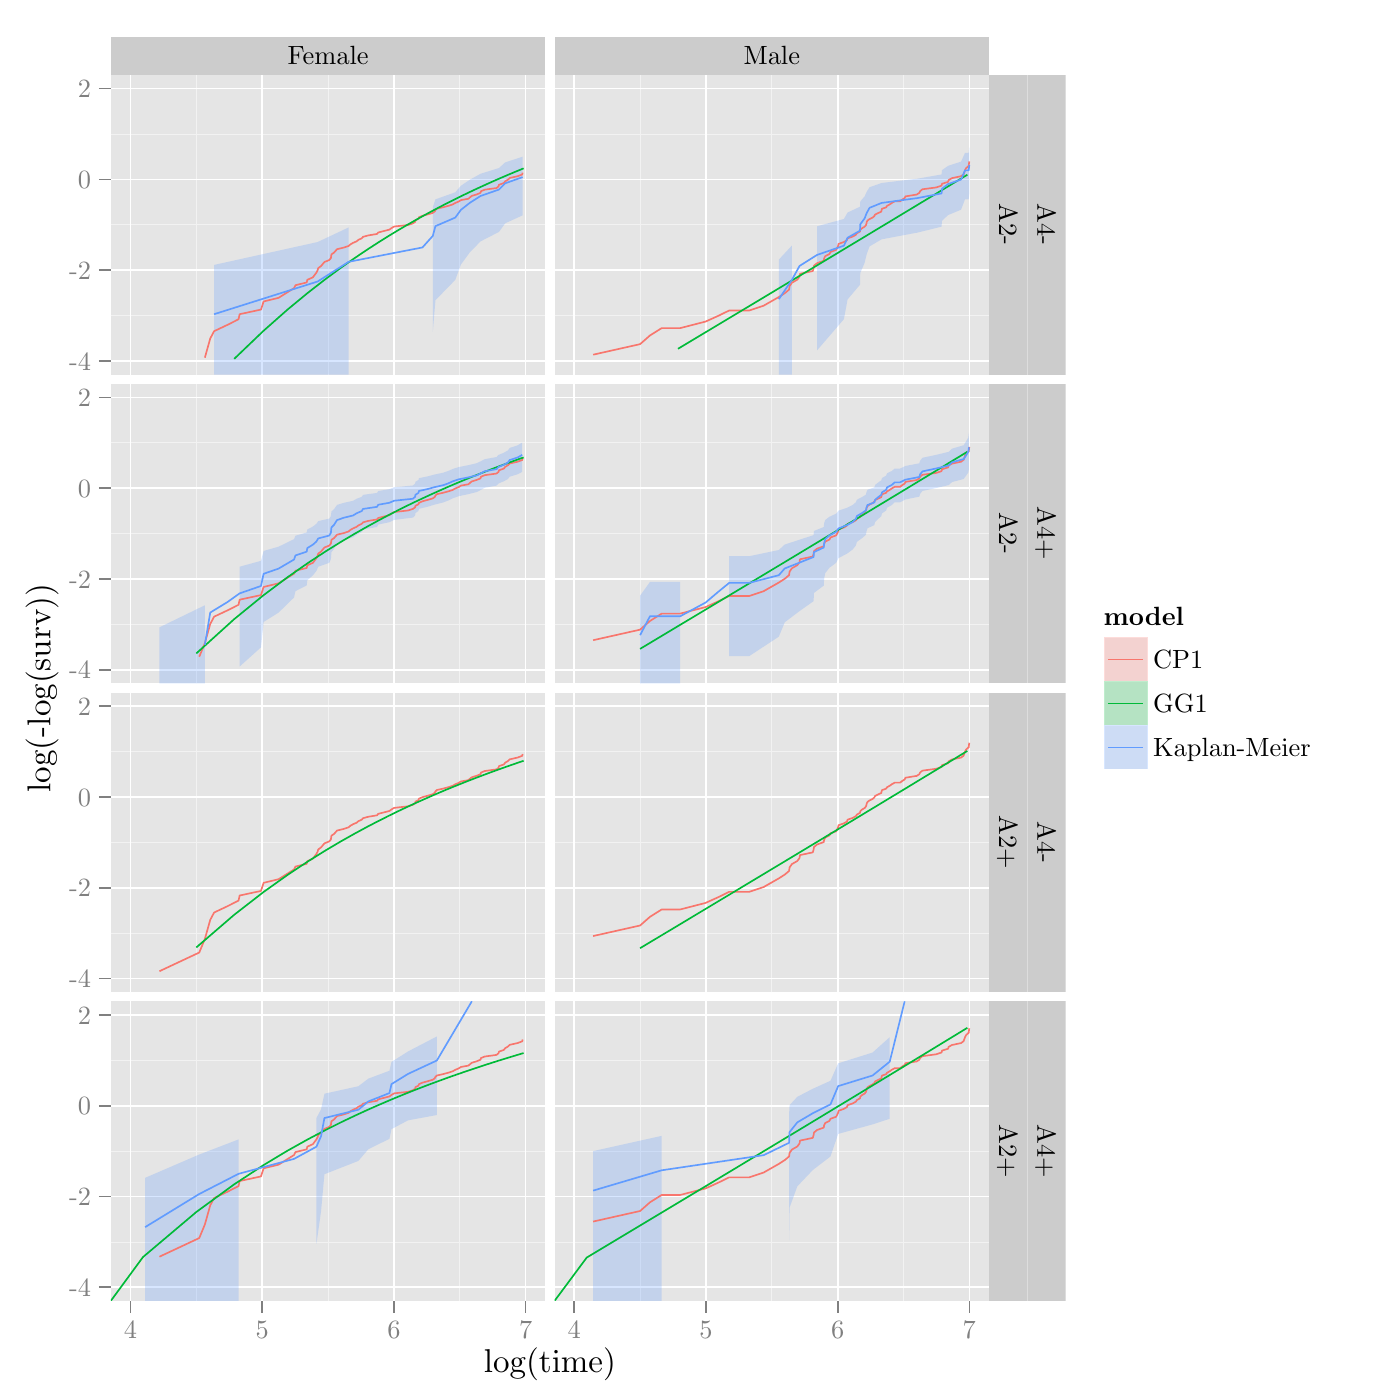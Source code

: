 % Created by tikzDevice version 0.8.1 on 2015-02-03 07:15:29
% !TEX encoding = UTF-8 Unicode
\documentclass[11pt]{memoir}
\nonstopmode

\usepackage{tikz}

\usepackage[active,tightpage,psfixbb]{preview}

\PreviewEnvironment{pgfpicture}

\setlength\PreviewBorder{0pt}

\usepackage{amsmath}
\newcommand{\SweaveOpts}[1]{}  % do not interfere with LaTeX
\newcommand{\SweaveInput}[1]{} % because they are not real TeX commands
\newcommand{\Sexpr}[1]{}       % will only be parsed by R


\usepackage{geometry}
\usepackage{amsmath}
\usepackage{lscape}
\geometry{verbose,tmargin=2.5cm,bmargin=2.5cm,lmargin=2.5cm,rmargin=2.5cm}


\begin{document}

\begin{tikzpicture}[x=1pt,y=1pt]
\definecolor{fillColor}{RGB}{255,255,255}
\path[use as bounding box,fill=fillColor,fill opacity=0.00] (0,0) rectangle (505.89,505.89);
\begin{scope}
\path[clip] (  0.00,  0.00) rectangle (505.89,505.89);
\definecolor{drawColor}{RGB}{255,255,255}
\definecolor{fillColor}{RGB}{255,255,255}

\path[draw=drawColor,line width= 0.6pt,line join=round,line cap=round,fill=fillColor] ( -0.00,  0.00) rectangle (505.89,505.89);
\end{scope}
\begin{scope}
\path[clip] ( 40.03,478.81) rectangle (197.07,492.64);
\definecolor{fillColor}{gray}{0.80}

\path[fill=fillColor] ( 40.03,478.81) rectangle (197.07,492.64);
\definecolor{drawColor}{RGB}{0,0,0}

\node[text=drawColor,anchor=base,inner sep=0pt, outer sep=0pt, scale=  0.87] at (118.55,482.43) {Female};
\end{scope}
\begin{scope}
\path[clip] (200.38,478.81) rectangle (357.41,492.64);
\definecolor{fillColor}{gray}{0.80}

\path[fill=fillColor] (200.38,478.81) rectangle (357.41,492.64);
\definecolor{drawColor}{RGB}{0,0,0}

\node[text=drawColor,anchor=base,inner sep=0pt, outer sep=0pt, scale=  0.87] at (278.90,482.43) {Male};
\end{scope}
\begin{scope}
\path[clip] ( 40.03,370.54) rectangle (197.07,478.81);
\definecolor{fillColor}{gray}{0.90}

\path[fill=fillColor] ( 40.03,370.54) rectangle (197.07,478.81);
\definecolor{drawColor}{gray}{0.95}

\path[draw=drawColor,line width= 0.3pt,line join=round] ( 40.03,391.87) --
	(197.07,391.87);

\path[draw=drawColor,line width= 0.3pt,line join=round] ( 40.03,424.67) --
	(197.07,424.67);

\path[draw=drawColor,line width= 0.3pt,line join=round] ( 40.03,457.48) --
	(197.07,457.48);

\path[draw=drawColor,line width= 0.3pt,line join=round] ( 70.96,370.54) --
	( 70.96,478.81);

\path[draw=drawColor,line width= 0.3pt,line join=round] (118.55,370.54) --
	(118.55,478.81);

\path[draw=drawColor,line width= 0.3pt,line join=round] (166.14,370.54) --
	(166.14,478.81);
\definecolor{drawColor}{RGB}{255,255,255}

\path[draw=drawColor,line width= 0.6pt,line join=round] ( 40.03,375.46) --
	(197.07,375.46);

\path[draw=drawColor,line width= 0.6pt,line join=round] ( 40.03,408.27) --
	(197.07,408.27);

\path[draw=drawColor,line width= 0.6pt,line join=round] ( 40.03,441.08) --
	(197.07,441.08);

\path[draw=drawColor,line width= 0.6pt,line join=round] ( 40.03,473.89) --
	(197.07,473.89);

\path[draw=drawColor,line width= 0.6pt,line join=round] ( 47.17,370.54) --
	( 47.17,478.81);

\path[draw=drawColor,line width= 0.6pt,line join=round] ( 94.76,370.54) --
	( 94.76,478.81);

\path[draw=drawColor,line width= 0.6pt,line join=round] (142.34,370.54) --
	(142.34,478.81);

\path[draw=drawColor,line width= 0.6pt,line join=round] (189.93,370.54) --
	(189.93,478.81);
\definecolor{fillColor}{RGB}{97,156,255}

\path[fill=fillColor,fill opacity=0.25] ( 77.37,410.16) --
	(114.77,418.43) --
	(125.97,423.70) --
	(125.97,370.54) --
	(114.77,370.54) --
	( 77.37,370.54) --
	cycle;

\path[fill=fillColor,fill opacity=0.25] (156.39,430.99) --
	(157.35,433.85) --
	(164.52,436.41) --
	(166.55,438.77) --
	(169.84,440.98) --
	(173.65,443.10) --
	(180.31,445.17) --
	(182.54,447.21) --
	(188.85,449.26) --
	(188.85,428.07) --
	(182.54,425.19) --
	(180.31,422.08) --
	(173.65,418.66) --
	(169.84,414.79) --
	(166.55,410.28) --
	(164.52,404.75) --
	(157.35,397.40) --
	(156.39,385.92) --
	cycle;
\definecolor{drawColor}{RGB}{248,118,109}

\path[draw=drawColor,line width= 0.6pt,line join=round] ( 74.03,376.65) --
	( 75.97,383.57) --
	( 77.37,386.21) --
	( 82.20,388.50) --
	( 86.20,390.52) --
	( 86.59,392.35) --
	( 94.30,394.02) --
	( 95.26,396.95) --
	(100.66,398.26) --
	(106.26,401.76) --
	(106.76,402.82) --
	(110.82,403.82) --
	(111.05,404.77) --
	(113.05,405.67) --
	(114.34,407.39) --
	(114.77,408.21) --
	(114.98,408.99) --
	(116.01,409.75) --
	(117.23,411.21) --
	(119.00,411.93) --
	(119.57,412.62) --
	(119.76,413.96) --
	(120.70,414.61) --
	(121.25,415.23) --
	(121.80,415.84) --
	(124.28,416.44) --
	(125.97,417.02) --
	(126.63,417.58) --
	(127.61,418.14) --
	(128.88,418.68) --
	(129.50,419.22) --
	(130.72,419.76) --
	(131.17,420.30) --
	(133.07,420.82) --
	(136.26,421.35) --
	(136.66,421.87) --
	(140.73,422.92) --
	(141.46,423.46) --
	(142.41,424.03) --
	(147.44,424.59) --
	(149.20,425.16) --
	(150.01,425.72) --
	(150.11,426.27) --
	(151.20,426.82) --
	(151.40,427.37) --
	(152.65,427.90) --
	(154.60,428.43) --
	(156.39,428.96) --
	(157.09,429.47) --
	(157.35,429.98) --
	(157.86,430.49) --
	(160.19,431.01) --
	(162.10,431.53) --
	(163.63,432.04) --
	(164.52,432.56) --
	(165.77,433.06) --
	(166.55,433.57) --
	(169.31,434.07) --
	(169.84,434.59) --
	(170.50,435.10) --
	(172.29,435.64) --
	(173.65,436.21) --
	(173.78,436.78) --
	(175.16,437.35) --
	(179.40,437.93) --
	(180.15,438.53) --
	(180.31,439.13) --
	(182.09,439.74) --
	(182.54,440.35) --
	(183.55,440.96) --
	(184.19,441.57) --
	(186.99,442.20) --
	(188.71,442.83) --
	(188.85,443.50);
\definecolor{drawColor}{RGB}{0,186,56}

\path[draw=drawColor,line width= 0.6pt,line join=round] ( 84.64,376.22) --
	( 95.26,386.38) --
	(103.94,394.05) --
	(111.27,400.10) --
	(117.63,405.04) --
	(123.23,409.17) --
	(128.25,412.69) --
	(132.78,415.74) --
	(136.92,418.42) --
	(140.73,420.80) --
	(144.26,422.93) --
	(147.54,424.85) --
	(150.61,426.60) --
	(153.50,428.20) --
	(156.22,429.67) --
	(158.79,431.03) --
	(161.23,432.30) --
	(163.55,433.47) --
	(165.77,434.57) --
	(167.88,435.60) --
	(169.91,436.57) --
	(171.85,437.49) --
	(173.72,438.35) --
	(175.51,439.17) --
	(177.24,439.95) --
	(178.91,440.69) --
	(180.52,441.40) --
	(182.09,442.07) --
	(183.60,442.72) --
	(185.06,443.33) --
	(186.48,443.93) --
	(187.86,444.49) --
	(189.20,445.04);
\definecolor{drawColor}{RGB}{97,156,255}

\path[draw=drawColor,line width= 0.6pt,line join=round] ( 77.37,392.35) --
	(114.77,404.16) --
	(125.97,411.27) --
	(152.65,416.47) --
	(156.39,420.64) --
	(157.35,424.17) --
	(164.52,427.26) --
	(166.55,430.06) --
	(169.84,432.64) --
	(173.65,435.07) --
	(180.31,437.39) --
	(182.54,439.64) --
	(188.85,441.88);
\end{scope}
\begin{scope}
\path[clip] ( 40.03,258.96) rectangle (197.07,367.23);
\definecolor{fillColor}{gray}{0.90}

\path[fill=fillColor] ( 40.03,258.96) rectangle (197.07,367.23);
\definecolor{drawColor}{gray}{0.95}

\path[draw=drawColor,line width= 0.3pt,line join=round] ( 40.03,280.28) --
	(197.07,280.28);

\path[draw=drawColor,line width= 0.3pt,line join=round] ( 40.03,313.09) --
	(197.07,313.09);

\path[draw=drawColor,line width= 0.3pt,line join=round] ( 40.03,345.90) --
	(197.07,345.90);

\path[draw=drawColor,line width= 0.3pt,line join=round] ( 70.96,258.96) --
	( 70.96,367.23);

\path[draw=drawColor,line width= 0.3pt,line join=round] (118.55,258.96) --
	(118.55,367.23);

\path[draw=drawColor,line width= 0.3pt,line join=round] (166.14,258.96) --
	(166.14,367.23);
\definecolor{drawColor}{RGB}{255,255,255}

\path[draw=drawColor,line width= 0.6pt,line join=round] ( 40.03,263.88) --
	(197.07,263.88);

\path[draw=drawColor,line width= 0.6pt,line join=round] ( 40.03,296.69) --
	(197.07,296.69);

\path[draw=drawColor,line width= 0.6pt,line join=round] ( 40.03,329.50) --
	(197.07,329.50);

\path[draw=drawColor,line width= 0.6pt,line join=round] ( 40.03,362.31) --
	(197.07,362.31);

\path[draw=drawColor,line width= 0.6pt,line join=round] ( 47.17,258.96) --
	( 47.17,367.23);

\path[draw=drawColor,line width= 0.6pt,line join=round] ( 94.76,258.96) --
	( 94.76,367.23);

\path[draw=drawColor,line width= 0.6pt,line join=round] (142.34,258.96) --
	(142.34,367.23);

\path[draw=drawColor,line width= 0.6pt,line join=round] (189.93,258.96) --
	(189.93,367.23);
\definecolor{fillColor}{RGB}{97,156,255}

\path[fill=fillColor,fill opacity=0.25] ( 57.62,279.20) --
	( 74.03,287.17) --
	( 74.03,258.96) --
	( 57.62,258.96) --
	cycle;

\path[fill=fillColor,fill opacity=0.25] ( 86.59,301.11) --
	( 94.30,303.23) --
	( 95.26,306.80) --
	(100.66,308.34) --
	(106.26,311.08) --
	(106.76,312.31) --
	(110.82,313.47) --
	(111.05,314.57) --
	(113.05,315.62) --
	(114.34,316.62) --
	(114.98,317.58) --
	(119.00,318.50) --
	(119.57,319.39) --
	(119.76,321.08) --
	(120.70,321.89) --
	(121.25,322.68) --
	(121.80,323.45) --
	(124.28,324.20) --
	(127.61,324.94) --
	(128.88,325.66) --
	(130.72,326.37) --
	(131.17,327.07) --
	(136.26,327.77) --
	(136.66,328.45) --
	(140.73,329.13) --
	(142.41,329.80) --
	(149.20,330.46) --
	(150.01,331.13) --
	(150.11,331.79) --
	(151.20,332.45) --
	(151.40,333.11) --
	(154.60,333.77) --
	(157.09,334.43) --
	(160.19,335.09) --
	(162.10,335.76) --
	(163.63,336.44) --
	(165.77,337.12) --
	(169.31,337.81) --
	(172.29,338.52) --
	(173.78,339.24) --
	(175.16,339.97) --
	(179.40,340.73) --
	(180.15,341.51) --
	(182.09,342.31) --
	(183.55,343.15) --
	(184.19,344.03) --
	(186.99,344.96) --
	(188.71,345.96) --
	(188.71,335.38) --
	(186.99,334.49) --
	(184.19,333.64) --
	(183.55,332.80) --
	(182.09,331.99) --
	(180.15,331.19) --
	(179.40,330.40) --
	(175.16,329.63) --
	(173.78,328.86) --
	(172.29,328.10) --
	(169.31,327.34) --
	(165.77,326.59) --
	(163.63,325.83) --
	(162.10,325.08) --
	(160.19,324.32) --
	(157.09,323.56) --
	(154.60,322.79) --
	(151.40,322.02) --
	(151.20,321.24) --
	(150.11,320.46) --
	(150.01,319.66) --
	(149.20,318.85) --
	(142.41,318.02) --
	(140.73,317.19) --
	(136.66,316.33) --
	(136.26,315.46) --
	(131.17,314.56) --
	(130.72,313.65) --
	(128.88,312.71) --
	(127.61,311.74) --
	(124.28,310.74) --
	(121.80,309.70) --
	(121.25,308.63) --
	(120.70,307.51) --
	(119.76,306.35) --
	(119.57,303.86) --
	(119.00,302.51) --
	(114.98,301.09) --
	(114.34,299.58) --
	(113.05,297.96) --
	(111.05,296.22) --
	(110.82,294.33) --
	(106.76,292.27) --
	(106.26,289.99) --
	(100.66,284.52) --
	( 95.26,281.14) --
	( 94.30,271.96) --
	( 86.59,265.03) --
	cycle;
\definecolor{drawColor}{RGB}{248,118,109}

\path[draw=drawColor,line width= 0.6pt,line join=round] ( 72.00,268.59) --
	( 74.03,273.49) --
	( 75.97,280.41) --
	( 77.37,283.05) --
	( 82.20,285.33) --
	( 86.20,287.35) --
	( 86.59,289.19) --
	( 94.30,290.85) --
	( 95.26,293.79) --
	(100.66,295.10) --
	(106.26,298.60) --
	(106.76,299.65) --
	(110.82,300.65) --
	(111.05,301.60) --
	(113.05,302.51) --
	(114.34,304.23) --
	(114.77,305.04) --
	(114.98,305.82) --
	(116.01,306.58) --
	(117.23,308.05) --
	(119.00,308.76) --
	(119.57,309.46) --
	(119.76,310.80) --
	(120.70,311.44) --
	(121.25,312.07) --
	(121.80,312.68) --
	(124.28,313.27) --
	(125.97,313.85) --
	(126.63,314.42) --
	(127.61,314.97) --
	(128.88,315.52) --
	(129.50,316.05) --
	(130.72,316.60) --
	(131.17,317.13) --
	(133.07,317.66) --
	(136.26,318.19) --
	(136.66,318.71) --
	(140.73,319.75) --
	(141.46,320.30) --
	(142.41,320.86) --
	(147.44,321.43) --
	(149.20,321.99) --
	(150.01,322.55) --
	(150.11,323.11) --
	(151.20,323.66) --
	(151.40,324.20) --
	(152.65,324.74) --
	(154.60,325.27) --
	(156.39,325.79) --
	(157.09,326.31) --
	(157.35,326.82) --
	(157.86,327.32) --
	(160.19,327.84) --
	(162.10,328.36) --
	(163.63,328.88) --
	(164.52,329.39) --
	(165.77,329.90) --
	(166.55,330.40) --
	(169.31,330.90) --
	(169.84,331.42) --
	(170.50,331.93) --
	(172.29,332.48) --
	(173.65,333.04) --
	(173.78,333.61) --
	(175.16,334.18) --
	(179.40,334.77) --
	(180.15,335.37) --
	(180.31,335.97) --
	(182.09,336.57) --
	(182.54,337.18) --
	(183.55,337.79) --
	(184.19,338.41) --
	(186.99,339.03) --
	(188.71,339.67) --
	(188.85,340.34);
\definecolor{drawColor}{RGB}{0,186,56}

\path[draw=drawColor,line width= 0.6pt,line join=round] ( 70.95,269.78) --
	( 84.64,282.17) --
	( 95.26,290.83) --
	(103.94,297.33) --
	(111.27,302.45) --
	(117.63,306.62) --
	(123.23,310.10) --
	(128.25,313.07) --
	(132.78,315.64) --
	(136.92,317.91) --
	(140.73,319.92) --
	(144.26,321.72) --
	(147.54,323.35) --
	(150.61,324.83) --
	(153.50,326.18) --
	(156.22,327.43) --
	(158.79,328.59) --
	(161.23,329.67) --
	(163.55,330.67) --
	(165.77,331.61) --
	(167.88,332.49) --
	(169.91,333.32) --
	(171.85,334.10) --
	(173.72,334.84) --
	(175.51,335.54) --
	(177.24,336.21) --
	(178.91,336.85) --
	(180.52,337.46) --
	(182.09,338.04) --
	(183.60,338.59) --
	(185.06,339.12) --
	(186.48,339.63) --
	(187.86,340.13) --
	(189.20,340.60);
\definecolor{drawColor}{RGB}{97,156,255}

\path[draw=drawColor,line width= 0.6pt,line join=round] ( 74.03,272.90) --
	( 75.97,284.54) --
	( 82.20,288.34) --
	( 86.59,291.47) --
	( 94.30,294.14) --
	( 95.26,298.55) --
	(100.66,300.42) --
	(106.26,303.71) --
	(106.76,305.18) --
	(110.82,306.55) --
	(111.05,307.84) --
	(113.05,309.06) --
	(114.34,310.22) --
	(114.98,311.32) --
	(119.00,312.38) --
	(119.57,313.39) --
	(119.76,315.31) --
	(120.70,316.23) --
	(121.25,317.11) --
	(121.80,317.97) --
	(124.28,318.81) --
	(127.61,319.63) --
	(128.88,320.43) --
	(130.72,321.21) --
	(131.17,321.98) --
	(136.26,322.74) --
	(136.66,323.49) --
	(140.73,324.22) --
	(142.41,324.95) --
	(149.20,325.66) --
	(150.01,326.38) --
	(150.11,327.08) --
	(151.20,327.78) --
	(151.40,328.48) --
	(154.60,329.18) --
	(157.09,329.88) --
	(160.19,330.57) --
	(162.10,331.27) --
	(163.63,331.98) --
	(165.77,332.68) --
	(169.31,333.40) --
	(172.29,334.12) --
	(173.78,334.86) --
	(175.16,335.60) --
	(179.40,336.36) --
	(180.15,337.15) --
	(182.09,337.95) --
	(183.55,338.78) --
	(184.19,339.65) --
	(186.99,340.55) --
	(188.71,341.51);
\end{scope}
\begin{scope}
\path[clip] ( 40.03,147.38) rectangle (197.07,255.65);
\definecolor{fillColor}{gray}{0.90}

\path[fill=fillColor] ( 40.03,147.38) rectangle (197.07,255.65);
\definecolor{drawColor}{gray}{0.95}

\path[draw=drawColor,line width= 0.3pt,line join=round] ( 40.03,168.70) --
	(197.07,168.70);

\path[draw=drawColor,line width= 0.3pt,line join=round] ( 40.03,201.51) --
	(197.07,201.51);

\path[draw=drawColor,line width= 0.3pt,line join=round] ( 40.03,234.32) --
	(197.07,234.32);

\path[draw=drawColor,line width= 0.3pt,line join=round] ( 70.96,147.38) --
	( 70.96,255.65);

\path[draw=drawColor,line width= 0.3pt,line join=round] (118.55,147.38) --
	(118.55,255.65);

\path[draw=drawColor,line width= 0.3pt,line join=round] (166.14,147.38) --
	(166.14,255.65);
\definecolor{drawColor}{RGB}{255,255,255}

\path[draw=drawColor,line width= 0.6pt,line join=round] ( 40.03,152.30) --
	(197.07,152.30);

\path[draw=drawColor,line width= 0.6pt,line join=round] ( 40.03,185.11) --
	(197.07,185.11);

\path[draw=drawColor,line width= 0.6pt,line join=round] ( 40.03,217.92) --
	(197.07,217.92);

\path[draw=drawColor,line width= 0.6pt,line join=round] ( 40.03,250.73) --
	(197.07,250.73);

\path[draw=drawColor,line width= 0.6pt,line join=round] ( 47.17,147.38) --
	( 47.17,255.65);

\path[draw=drawColor,line width= 0.6pt,line join=round] ( 94.76,147.38) --
	( 94.76,255.65);

\path[draw=drawColor,line width= 0.6pt,line join=round] (142.34,147.38) --
	(142.34,255.65);

\path[draw=drawColor,line width= 0.6pt,line join=round] (189.93,147.38) --
	(189.93,255.65);
\definecolor{drawColor}{RGB}{248,118,109}

\path[draw=drawColor,line width= 0.6pt,line join=round] ( 57.62,154.94) --
	( 72.00,161.69) --
	( 74.03,166.59) --
	( 75.97,173.50) --
	( 77.37,176.15) --
	( 82.20,178.43) --
	( 86.20,180.45) --
	( 86.59,182.29) --
	( 94.30,183.95) --
	( 95.26,186.88) --
	(100.66,188.19) --
	(106.26,191.70) --
	(106.76,192.75) --
	(110.82,193.75) --
	(111.05,194.70) --
	(113.05,195.61) --
	(114.34,197.32) --
	(114.77,198.14) --
	(114.98,198.92) --
	(116.01,199.68) --
	(117.23,201.14) --
	(119.00,201.86) --
	(119.57,202.55) --
	(119.76,203.90) --
	(120.70,204.54) --
	(121.25,205.16) --
	(121.80,205.77) --
	(124.28,206.37) --
	(125.97,206.95) --
	(126.63,207.51) --
	(127.61,208.07) --
	(128.88,208.61) --
	(129.50,209.15) --
	(130.72,209.69) --
	(131.17,210.23) --
	(133.07,210.75) --
	(136.26,211.28) --
	(136.66,211.80) --
	(140.73,212.85) --
	(141.46,213.40) --
	(142.41,213.96) --
	(147.44,214.52) --
	(149.20,215.09) --
	(150.01,215.65) --
	(150.11,216.21) --
	(151.20,216.76) --
	(151.40,217.30) --
	(152.65,217.84) --
	(154.60,218.37) --
	(156.39,218.89) --
	(157.09,219.41) --
	(157.35,219.92) --
	(157.86,220.42) --
	(160.19,220.94) --
	(162.10,221.46) --
	(163.63,221.97) --
	(164.52,222.49) --
	(165.77,222.99) --
	(166.55,223.50) --
	(169.31,224.00) --
	(169.84,224.52) --
	(170.50,225.03) --
	(172.29,225.58) --
	(173.65,226.14) --
	(173.78,226.71) --
	(175.16,227.28) --
	(179.40,227.87) --
	(180.15,228.47) --
	(180.31,229.07) --
	(182.09,229.67) --
	(182.54,230.28) --
	(183.55,230.89) --
	(184.19,231.50) --
	(186.99,232.13) --
	(188.71,232.77) --
	(188.85,233.43);
\definecolor{drawColor}{RGB}{0,186,56}

\path[draw=drawColor,line width= 0.6pt,line join=round] ( 70.95,163.54) --
	( 84.64,175.34) --
	( 95.26,183.58) --
	(103.94,189.76) --
	(111.27,194.62) --
	(117.63,198.58) --
	(123.23,201.89) --
	(128.25,204.71) --
	(132.78,207.16) --
	(136.92,209.31) --
	(140.73,211.22) --
	(144.26,212.94) --
	(147.54,214.49) --
	(150.61,215.90) --
	(153.50,217.19) --
	(156.22,218.39) --
	(158.79,219.49) --
	(161.23,220.52) --
	(163.55,221.47) --
	(165.77,222.37) --
	(167.88,223.21) --
	(169.91,224.00) --
	(171.85,224.75) --
	(173.72,225.46) --
	(175.51,226.13) --
	(177.24,226.77) --
	(178.91,227.38) --
	(180.52,227.96) --
	(182.09,228.52) --
	(183.60,229.05) --
	(185.06,229.56) --
	(186.48,230.05) --
	(187.86,230.52) --
	(189.20,230.98);
\end{scope}
\begin{scope}
\path[clip] ( 40.03, 35.80) rectangle (197.07,144.07);
\definecolor{fillColor}{gray}{0.90}

\path[fill=fillColor] ( 40.03, 35.80) rectangle (197.07,144.07);
\definecolor{drawColor}{gray}{0.95}

\path[draw=drawColor,line width= 0.3pt,line join=round] ( 40.03, 57.12) --
	(197.07, 57.12);

\path[draw=drawColor,line width= 0.3pt,line join=round] ( 40.03, 89.93) --
	(197.07, 89.93);

\path[draw=drawColor,line width= 0.3pt,line join=round] ( 40.03,122.74) --
	(197.07,122.74);

\path[draw=drawColor,line width= 0.3pt,line join=round] ( 70.96, 35.80) --
	( 70.96,144.07);

\path[draw=drawColor,line width= 0.3pt,line join=round] (118.55, 35.80) --
	(118.55,144.07);

\path[draw=drawColor,line width= 0.3pt,line join=round] (166.14, 35.80) --
	(166.14,144.07);
\definecolor{drawColor}{RGB}{255,255,255}

\path[draw=drawColor,line width= 0.6pt,line join=round] ( 40.03, 40.72) --
	(197.07, 40.72);

\path[draw=drawColor,line width= 0.6pt,line join=round] ( 40.03, 73.53) --
	(197.07, 73.53);

\path[draw=drawColor,line width= 0.6pt,line join=round] ( 40.03,106.34) --
	(197.07,106.34);

\path[draw=drawColor,line width= 0.6pt,line join=round] ( 40.03,139.14) --
	(197.07,139.14);

\path[draw=drawColor,line width= 0.6pt,line join=round] ( 47.17, 35.80) --
	( 47.17,144.07);

\path[draw=drawColor,line width= 0.6pt,line join=round] ( 94.76, 35.80) --
	( 94.76,144.07);

\path[draw=drawColor,line width= 0.6pt,line join=round] (142.34, 35.80) --
	(142.34,144.07);

\path[draw=drawColor,line width= 0.6pt,line join=round] (189.93, 35.80) --
	(189.93,144.07);
\definecolor{fillColor}{RGB}{97,156,255}

\path[fill=fillColor,fill opacity=0.25] ( 52.45, 80.28) --
	( 72.00, 88.71) --
	( 86.20, 94.16) --
	( 86.20, 35.80) --
	( 72.00, 35.80) --
	( 52.45, 35.80) --
	cycle;

\path[fill=fillColor,fill opacity=0.25] (114.34,101.90) --
	(116.01,105.04) --
	(117.23,110.68) --
	(129.50,113.38) --
	(133.07,116.11) --
	(140.73,118.98) --
	(141.46,122.15) --
	(147.44,125.95) --
	(157.86,131.37) --
	(157.86,102.97) --
	(147.44,101.05) --
	(141.46, 97.88) --
	(140.73, 94.38) --
	(133.07, 90.59) --
	(129.50, 86.39) --
	(117.23, 81.58) --
	(116.01, 68.17) --
	(114.34, 56.39) --
	cycle;
\definecolor{drawColor}{RGB}{248,118,109}

\path[draw=drawColor,line width= 0.6pt,line join=round] ( 57.62, 51.78) --
	( 72.00, 58.52) --
	( 74.03, 63.42) --
	( 75.97, 70.34) --
	( 77.37, 72.98) --
	( 82.20, 75.26) --
	( 86.20, 77.29) --
	( 86.59, 79.12) --
	( 94.30, 80.79) --
	( 95.26, 83.72) --
	(100.66, 85.03) --
	(106.26, 88.53) --
	(106.76, 89.58) --
	(110.82, 90.58) --
	(111.05, 91.53) --
	(113.05, 92.44) --
	(114.34, 94.16) --
	(114.77, 94.97) --
	(114.98, 95.76) --
	(116.01, 96.51) --
	(117.23, 97.98) --
	(119.00, 98.69) --
	(119.57, 99.39) --
	(119.76,100.73) --
	(120.70,101.37) --
	(121.25,102.00) --
	(121.80,102.61) --
	(124.28,103.20) --
	(125.97,103.78) --
	(126.63,104.35) --
	(127.61,104.90) --
	(128.88,105.45) --
	(129.50,105.98) --
	(130.72,106.53) --
	(131.17,107.06) --
	(133.07,107.59) --
	(136.26,108.12) --
	(136.66,108.64) --
	(140.73,109.69) --
	(141.46,110.23) --
	(142.41,110.80) --
	(147.44,111.36) --
	(149.20,111.93) --
	(150.01,112.49) --
	(150.11,113.04) --
	(151.20,113.59) --
	(151.40,114.13) --
	(152.65,114.67) --
	(154.60,115.20) --
	(156.39,115.73) --
	(157.09,116.24) --
	(157.35,116.75) --
	(157.86,117.25) --
	(160.19,117.78) --
	(162.10,118.30) --
	(163.63,118.81) --
	(164.52,119.32) --
	(165.77,119.83) --
	(166.55,120.34) --
	(169.31,120.84) --
	(169.84,121.35) --
	(170.50,121.86) --
	(172.29,122.41) --
	(173.65,122.97) --
	(173.78,123.55) --
	(175.16,124.11) --
	(179.40,124.70) --
	(180.15,125.30) --
	(180.31,125.90) --
	(182.09,126.51) --
	(182.54,127.12) --
	(183.55,127.73) --
	(184.19,128.34) --
	(186.99,128.97) --
	(188.71,129.60) --
	(188.85,130.27);
\definecolor{drawColor}{RGB}{0,186,56}

\path[draw=drawColor,line width= 0.6pt,line join=round] ( 40.03, 35.80) --
	( 51.66, 51.64) --
	( 70.95, 67.94) --
	( 84.64, 77.94) --
	( 95.26, 84.90) --
	(103.94, 90.11) --
	(111.27, 94.21) --
	(117.63, 97.55) --
	(123.23,100.35) --
	(128.25,102.74) --
	(132.78,104.82) --
	(136.92,106.65) --
	(140.73,108.28) --
	(144.26,109.75) --
	(147.54,111.08) --
	(150.61,112.29) --
	(153.50,113.40) --
	(156.22,114.42) --
	(158.79,115.37) --
	(161.23,116.26) --
	(163.55,117.09) --
	(165.77,117.86) --
	(167.88,118.59) --
	(169.91,119.28) --
	(171.85,119.93) --
	(173.72,120.54) --
	(175.51,121.13) --
	(177.24,121.69) --
	(178.91,122.22) --
	(180.52,122.73) --
	(182.09,123.21) --
	(183.60,123.68) --
	(185.06,124.12) --
	(186.48,124.55) --
	(187.86,124.97) --
	(189.20,125.36);
\definecolor{drawColor}{RGB}{97,156,255}

\path[draw=drawColor,line width= 0.6pt,line join=round] ( 52.45, 62.47) --
	( 72.00, 74.44) --
	( 86.20, 81.73) --
	(106.26, 87.13) --
	(114.34, 91.53) --
	(116.01, 95.32) --
	(117.23,101.88) --
	(129.50,104.90) --
	(133.07,107.88) --
	(140.73,110.91) --
	(141.46,114.14) --
	(147.44,117.83) --
	(157.86,122.68) --
	(170.50,144.07);
\end{scope}
\begin{scope}
\path[clip] (200.38,370.54) rectangle (357.41,478.81);
\definecolor{fillColor}{gray}{0.90}

\path[fill=fillColor] (200.38,370.54) rectangle (357.41,478.81);
\definecolor{drawColor}{gray}{0.95}

\path[draw=drawColor,line width= 0.3pt,line join=round] (200.38,391.87) --
	(357.41,391.87);

\path[draw=drawColor,line width= 0.3pt,line join=round] (200.38,424.67) --
	(357.41,424.67);

\path[draw=drawColor,line width= 0.3pt,line join=round] (200.38,457.48) --
	(357.41,457.48);

\path[draw=drawColor,line width= 0.3pt,line join=round] (231.31,370.54) --
	(231.31,478.81);

\path[draw=drawColor,line width= 0.3pt,line join=round] (278.90,370.54) --
	(278.90,478.81);

\path[draw=drawColor,line width= 0.3pt,line join=round] (326.48,370.54) --
	(326.48,478.81);
\definecolor{drawColor}{RGB}{255,255,255}

\path[draw=drawColor,line width= 0.6pt,line join=round] (200.38,375.46) --
	(357.41,375.46);

\path[draw=drawColor,line width= 0.6pt,line join=round] (200.38,408.27) --
	(357.41,408.27);

\path[draw=drawColor,line width= 0.6pt,line join=round] (200.38,441.08) --
	(357.41,441.08);

\path[draw=drawColor,line width= 0.6pt,line join=round] (200.38,473.89) --
	(357.41,473.89);

\path[draw=drawColor,line width= 0.6pt,line join=round] (207.52,370.54) --
	(207.52,478.81);

\path[draw=drawColor,line width= 0.6pt,line join=round] (255.10,370.54) --
	(255.10,478.81);

\path[draw=drawColor,line width= 0.6pt,line join=round] (302.69,370.54) --
	(302.69,478.81);

\path[draw=drawColor,line width= 0.6pt,line join=round] (350.27,370.54) --
	(350.27,478.81);
\definecolor{fillColor}{RGB}{97,156,255}

\path[fill=fillColor,fill opacity=0.25] (281.42,412.06) --
	(286.15,417.17) --
	(286.15,370.54) --
	(281.42,370.54) --
	cycle;

\path[fill=fillColor,fill opacity=0.25] (295.24,424.11) --
	(304.94,426.76) --
	(306.27,429.09) --
	(310.76,431.19) --
	(310.86,433.12) --
	(312.42,434.92) --
	(313.19,436.61) --
	(314.21,438.22) --
	(318.55,439.76) --
	(330.97,441.26) --
	(331.17,441.26) --
	(340.23,442.85) --
	(340.39,444.41) --
	(342.58,445.95) --
	(347.29,447.50) --
	(348.70,450.66) --
	(350.03,450.66) --
	(350.25,452.63) --
	(350.25,435.79) --
	(350.03,433.88) --
	(348.70,433.88) --
	(347.29,430.12) --
	(342.58,428.16) --
	(340.39,426.12) --
	(340.23,423.99) --
	(331.17,421.74) --
	(330.97,421.74) --
	(318.55,419.39) --
	(314.21,416.85) --
	(313.19,414.04) --
	(312.42,410.89) --
	(310.86,407.28) --
	(310.76,403.00) --
	(306.27,397.68) --
	(304.94,390.54) --
	(295.24,379.28) --
	cycle;
\definecolor{drawColor}{RGB}{248,118,109}

\path[draw=drawColor,line width= 0.6pt,line join=round] (214.33,377.72) --
	(231.30,381.53) --
	(234.86,384.66) --
	(239.09,387.32) --
	(245.78,387.32) --
	(254.97,389.69) --
	(259.56,391.77) --
	(263.48,393.68) --
	(270.70,393.68) --
	(275.95,395.43) --
	(281.42,398.55) --
	(283.58,399.93) --
	(285.14,401.25) --
	(285.31,402.50) --
	(286.15,403.71) --
	(288.11,404.84) --
	(288.91,405.93) --
	(289.07,406.96) --
	(293.70,407.95) --
	(293.99,408.93) --
	(294.13,409.88) --
	(295.24,410.79) --
	(297.66,411.66) --
	(297.79,412.50) --
	(298.18,413.30) --
	(299.72,414.09) --
	(300.09,414.84) --
	(302.16,415.59) --
	(302.87,417.03) --
	(302.99,417.74) --
	(304.94,418.44) --
	(306.05,419.11) --
	(306.27,419.76) --
	(308.10,420.39) --
	(309.24,421.01) --
	(309.65,421.63) --
	(310.76,422.23) --
	(310.86,422.82) --
	(311.45,423.39) --
	(312.42,423.96) --
	(312.90,424.52) --
	(313.09,425.08) --
	(313.19,425.64) --
	(313.47,426.19) --
	(314.21,426.73) --
	(315.31,427.26) --
	(315.94,427.80) --
	(316.21,428.34) --
	(317.26,428.87) --
	(318.46,429.41) --
	(318.55,429.94) --
	(318.72,430.46) --
	(320.21,430.97) --
	(320.53,431.49) --
	(321.50,432.02) --
	(322.28,432.57) --
	(323.29,433.13) --
	(325.24,433.13) --
	(325.97,433.72) --
	(326.90,434.31) --
	(327.18,434.92) --
	(330.97,435.54) --
	(331.17,435.54) --
	(332.19,436.18) --
	(332.51,436.84) --
	(333.32,437.49) --
	(338.21,438.14) --
	(340.23,438.81) --
	(340.39,439.48) --
	(342.58,440.16) --
	(342.79,440.83) --
	(343.99,441.51) --
	(347.29,442.21) --
	(348.21,442.92) --
	(348.70,444.34) --
	(349.06,445.07) --
	(349.90,445.83) --
	(350.03,445.83) --
	(350.12,446.66) --
	(350.25,447.55);
\definecolor{drawColor}{RGB}{0,186,56}

\path[draw=drawColor,line width= 0.6pt,line join=round] (244.99,379.85) --
	(255.61,386.21) --
	(264.28,391.41) --
	(271.62,395.81) --
	(277.97,399.62) --
	(283.58,402.99) --
	(288.59,406.00) --
	(293.13,408.72) --
	(297.27,411.21) --
	(301.08,413.50) --
	(304.60,415.62) --
	(307.89,417.60) --
	(310.96,419.45) --
	(313.84,421.18) --
	(316.56,422.82) --
	(319.14,424.37) --
	(321.58,425.84) --
	(323.90,427.24) --
	(326.11,428.58) --
	(328.23,429.85) --
	(330.25,431.07) --
	(332.19,432.25) --
	(334.06,433.37) --
	(335.86,434.46) --
	(337.59,435.50) --
	(339.26,436.51) --
	(340.87,437.49) --
	(342.43,438.43) --
	(343.94,439.35) --
	(345.41,440.23) --
	(346.83,441.09) --
	(348.21,441.93) --
	(349.55,442.74);
\definecolor{drawColor}{RGB}{97,156,255}

\path[draw=drawColor,line width= 0.6pt,line join=round] (281.42,397.79) --
	(286.15,404.75) --
	(288.91,409.78) --
	(295.24,413.77) --
	(304.94,417.10) --
	(306.27,419.98) --
	(310.76,422.53) --
	(310.86,424.84) --
	(312.42,426.96) --
	(313.19,428.93) --
	(314.21,430.79) --
	(318.55,432.55) --
	(330.97,434.24) --
	(331.17,434.24) --
	(340.23,435.99) --
	(340.39,437.69) --
	(342.58,439.36) --
	(347.29,441.01) --
	(348.70,444.33) --
	(350.03,444.33) --
	(350.25,446.28);
\end{scope}
\begin{scope}
\path[clip] (200.38,258.96) rectangle (357.41,367.23);
\definecolor{fillColor}{gray}{0.90}

\path[fill=fillColor] (200.38,258.96) rectangle (357.41,367.23);
\definecolor{drawColor}{gray}{0.95}

\path[draw=drawColor,line width= 0.3pt,line join=round] (200.38,280.28) --
	(357.41,280.28);

\path[draw=drawColor,line width= 0.3pt,line join=round] (200.38,313.09) --
	(357.41,313.09);

\path[draw=drawColor,line width= 0.3pt,line join=round] (200.38,345.90) --
	(357.41,345.90);

\path[draw=drawColor,line width= 0.3pt,line join=round] (231.31,258.96) --
	(231.31,367.23);

\path[draw=drawColor,line width= 0.3pt,line join=round] (278.90,258.96) --
	(278.90,367.23);

\path[draw=drawColor,line width= 0.3pt,line join=round] (326.48,258.96) --
	(326.48,367.23);
\definecolor{drawColor}{RGB}{255,255,255}

\path[draw=drawColor,line width= 0.6pt,line join=round] (200.38,263.88) --
	(357.41,263.88);

\path[draw=drawColor,line width= 0.6pt,line join=round] (200.38,296.69) --
	(357.41,296.69);

\path[draw=drawColor,line width= 0.6pt,line join=round] (200.38,329.50) --
	(357.41,329.50);

\path[draw=drawColor,line width= 0.6pt,line join=round] (200.38,362.31) --
	(357.41,362.31);

\path[draw=drawColor,line width= 0.6pt,line join=round] (207.52,258.96) --
	(207.52,367.23);

\path[draw=drawColor,line width= 0.6pt,line join=round] (255.10,258.96) --
	(255.10,367.23);

\path[draw=drawColor,line width= 0.6pt,line join=round] (302.69,258.96) --
	(302.69,367.23);

\path[draw=drawColor,line width= 0.6pt,line join=round] (350.27,258.96) --
	(350.27,367.23);
\definecolor{fillColor}{RGB}{97,156,255}

\path[fill=fillColor,fill opacity=0.25] (231.30,290.64) --
	(234.86,295.60) --
	(245.78,295.60) --
	(245.78,258.96) --
	(234.86,258.96) --
	(231.30,258.96) --
	cycle;

\path[fill=fillColor,fill opacity=0.25] (263.48,304.90) --
	(270.70,304.90) --
	(281.42,307.14) --
	(283.58,309.13) --
	(289.07,310.91) --
	(293.99,312.54) --
	(294.13,314.04) --
	(297.66,315.44) --
	(297.79,316.75) --
	(298.18,317.98) --
	(299.72,319.16) --
	(302.16,320.29) --
	(302.99,321.36) --
	(306.05,322.40) --
	(308.10,323.40) --
	(309.24,324.38) --
	(309.65,325.33) --
	(311.45,326.25) --
	(312.90,327.16) --
	(313.09,328.04) --
	(313.47,328.92) --
	(315.94,329.78) --
	(316.21,330.64) --
	(317.26,331.49) --
	(318.46,332.33) --
	(318.72,333.17) --
	(320.21,334.01) --
	(320.53,334.86) --
	(322.28,335.71) --
	(323.29,336.57) --
	(325.24,336.57) --
	(327.18,337.51) --
	(332.19,338.47) --
	(332.51,339.45) --
	(333.32,340.47) --
	(338.21,341.51) --
	(342.79,342.61) --
	(343.99,343.76) --
	(348.21,345.00) --
	(349.06,346.34) --
	(349.90,347.82) --
	(350.12,349.52) --
	(350.12,336.43) --
	(349.90,335.17) --
	(349.06,333.96) --
	(348.21,332.80) --
	(343.99,331.68) --
	(342.79,330.59) --
	(338.21,329.53) --
	(333.32,328.48) --
	(332.51,327.45) --
	(332.19,326.42) --
	(327.18,325.40) --
	(325.24,324.39) --
	(323.29,324.39) --
	(322.28,323.40) --
	(320.53,322.41) --
	(320.21,321.40) --
	(318.72,320.39) --
	(318.46,319.35) --
	(317.26,318.30) --
	(316.21,317.23) --
	(315.94,316.13) --
	(313.47,315.00) --
	(313.09,313.84) --
	(312.90,312.63) --
	(311.45,311.39) --
	(309.65,310.09) --
	(309.24,308.73) --
	(308.10,307.31) --
	(306.05,305.81) --
	(302.99,304.23) --
	(302.16,302.54) --
	(299.72,300.72) --
	(298.18,298.76) --
	(297.79,296.63) --
	(297.66,294.27) --
	(294.13,291.64) --
	(293.99,288.66) --
	(289.07,285.18) --
	(283.58,281.03) --
	(281.42,275.82) --
	(270.70,268.77) --
	(263.48,268.77) --
	cycle;
\definecolor{drawColor}{RGB}{248,118,109}

\path[draw=drawColor,line width= 0.6pt,line join=round] (214.33,274.55) --
	(231.30,278.36) --
	(234.86,281.49) --
	(239.09,284.16) --
	(245.78,284.16) --
	(254.97,286.52) --
	(259.56,288.61) --
	(263.48,290.52) --
	(270.70,290.52) --
	(275.95,292.27) --
	(281.42,295.38) --
	(283.58,296.76) --
	(285.14,298.08) --
	(285.31,299.34) --
	(286.15,300.54) --
	(288.11,301.67) --
	(288.91,302.77) --
	(289.07,303.80) --
	(293.70,304.78) --
	(293.99,305.77) --
	(294.13,306.72) --
	(295.24,307.63) --
	(297.66,308.50) --
	(297.79,309.33) --
	(298.18,310.14) --
	(299.72,310.92) --
	(300.09,311.68) --
	(302.16,312.43) --
	(302.87,313.87) --
	(302.99,314.58) --
	(304.94,315.27) --
	(306.05,315.94) --
	(306.27,316.59) --
	(308.10,317.23) --
	(309.24,317.85) --
	(309.65,318.46) --
	(310.76,319.06) --
	(310.86,319.65) --
	(311.45,320.22) --
	(312.42,320.79) --
	(312.90,321.35) --
	(313.09,321.92) --
	(313.19,322.48) --
	(313.47,323.03) --
	(314.21,323.57) --
	(315.31,324.10) --
	(315.94,324.64) --
	(316.21,325.17) --
	(317.26,325.71) --
	(318.46,326.24) --
	(318.55,326.77) --
	(318.72,327.29) --
	(320.21,327.81) --
	(320.53,328.33) --
	(321.50,328.85) --
	(322.28,329.41) --
	(323.29,329.97) --
	(325.24,329.97) --
	(325.97,330.55) --
	(326.90,331.14) --
	(327.18,331.76) --
	(330.97,332.38) --
	(331.17,332.38) --
	(332.19,333.02) --
	(332.51,333.67) --
	(333.32,334.32) --
	(338.21,334.98) --
	(340.23,335.64) --
	(340.39,336.32) --
	(342.58,336.99) --
	(342.79,337.66) --
	(343.99,338.35) --
	(347.29,339.05) --
	(348.21,339.75) --
	(348.70,341.18) --
	(349.06,341.90) --
	(349.90,342.66) --
	(350.03,342.66) --
	(350.12,343.50) --
	(350.25,344.39);
\definecolor{drawColor}{RGB}{0,186,56}

\path[draw=drawColor,line width= 0.6pt,line join=round] (231.30,271.42) --
	(244.99,279.62) --
	(255.61,285.99) --
	(264.28,291.20) --
	(271.62,295.60) --
	(277.97,299.42) --
	(283.58,302.79) --
	(288.59,305.81) --
	(293.13,308.54) --
	(297.27,311.03) --
	(301.08,313.32) --
	(304.60,315.45) --
	(307.89,317.43) --
	(310.96,319.28) --
	(313.84,321.02) --
	(316.56,322.67) --
	(319.14,324.22) --
	(321.58,325.70) --
	(323.90,327.10) --
	(326.11,328.44) --
	(328.23,329.72) --
	(330.25,330.94) --
	(332.19,332.12) --
	(334.06,333.25) --
	(335.86,334.34) --
	(337.59,335.39) --
	(339.26,336.40) --
	(340.87,337.38) --
	(342.43,338.32) --
	(343.94,339.24) --
	(345.41,340.13) --
	(346.83,340.99) --
	(348.21,341.83) --
	(349.55,342.64);
\definecolor{drawColor}{RGB}{97,156,255}

\path[draw=drawColor,line width= 0.6pt,line join=round] (231.30,276.37) --
	(234.86,283.19) --
	(245.78,283.19) --
	(254.97,288.16) --
	(259.56,292.05) --
	(263.48,295.25) --
	(270.70,295.25) --
	(281.42,298.04) --
	(283.58,300.48) --
	(289.07,302.65) --
	(293.99,304.61) --
	(294.13,306.40) --
	(297.66,308.05) --
	(297.79,309.60) --
	(298.18,311.04) --
	(299.72,312.41) --
	(302.16,313.70) --
	(302.99,314.94) --
	(306.05,316.12) --
	(308.10,317.26) --
	(309.24,318.35) --
	(309.65,319.42) --
	(311.45,320.45) --
	(312.90,321.45) --
	(313.09,322.43) --
	(313.47,323.39) --
	(315.94,324.34) --
	(316.21,325.27) --
	(317.26,326.18) --
	(318.46,327.09) --
	(318.72,327.99) --
	(320.21,328.89) --
	(320.53,329.79) --
	(322.28,330.68) --
	(323.29,331.58) --
	(325.24,331.58) --
	(327.18,332.55) --
	(332.19,333.53) --
	(332.51,334.53) --
	(333.32,335.54) --
	(338.21,336.59) --
	(342.79,337.68) --
	(343.99,338.81) --
	(348.21,340.01) --
	(349.06,341.29) --
	(349.90,342.68) --
	(350.12,344.25);
\end{scope}
\begin{scope}
\path[clip] (200.38,147.38) rectangle (357.41,255.65);
\definecolor{fillColor}{gray}{0.90}

\path[fill=fillColor] (200.38,147.38) rectangle (357.41,255.65);
\definecolor{drawColor}{gray}{0.95}

\path[draw=drawColor,line width= 0.3pt,line join=round] (200.38,168.70) --
	(357.41,168.70);

\path[draw=drawColor,line width= 0.3pt,line join=round] (200.38,201.51) --
	(357.41,201.51);

\path[draw=drawColor,line width= 0.3pt,line join=round] (200.38,234.32) --
	(357.41,234.32);

\path[draw=drawColor,line width= 0.3pt,line join=round] (231.31,147.38) --
	(231.31,255.65);

\path[draw=drawColor,line width= 0.3pt,line join=round] (278.90,147.38) --
	(278.90,255.65);

\path[draw=drawColor,line width= 0.3pt,line join=round] (326.48,147.38) --
	(326.48,255.65);
\definecolor{drawColor}{RGB}{255,255,255}

\path[draw=drawColor,line width= 0.6pt,line join=round] (200.38,152.30) --
	(357.41,152.30);

\path[draw=drawColor,line width= 0.6pt,line join=round] (200.38,185.11) --
	(357.41,185.11);

\path[draw=drawColor,line width= 0.6pt,line join=round] (200.38,217.92) --
	(357.41,217.92);

\path[draw=drawColor,line width= 0.6pt,line join=round] (200.38,250.73) --
	(357.41,250.73);

\path[draw=drawColor,line width= 0.6pt,line join=round] (207.52,147.38) --
	(207.52,255.65);

\path[draw=drawColor,line width= 0.6pt,line join=round] (255.10,147.38) --
	(255.10,255.65);

\path[draw=drawColor,line width= 0.6pt,line join=round] (302.69,147.38) --
	(302.69,255.65);

\path[draw=drawColor,line width= 0.6pt,line join=round] (350.27,147.38) --
	(350.27,255.65);
\definecolor{drawColor}{RGB}{248,118,109}

\path[draw=drawColor,line width= 0.6pt,line join=round] (214.33,167.65) --
	(231.30,171.46) --
	(234.86,174.59) --
	(239.09,177.25) --
	(245.78,177.25) --
	(254.97,179.62) --
	(259.56,181.70) --
	(263.48,183.62) --
	(270.70,183.62) --
	(275.95,185.36) --
	(281.42,188.48) --
	(283.58,189.86) --
	(285.14,191.18) --
	(285.31,192.44) --
	(286.15,193.64) --
	(288.11,194.77) --
	(288.91,195.87) --
	(289.07,196.90) --
	(293.70,197.88) --
	(293.99,198.87) --
	(294.13,199.82) --
	(295.24,200.73) --
	(297.66,201.60) --
	(297.79,202.43) --
	(298.18,203.24) --
	(299.72,204.02) --
	(300.09,204.78) --
	(302.16,205.52) --
	(302.87,206.97) --
	(302.99,207.68) --
	(304.94,208.37) --
	(306.05,209.04) --
	(306.27,209.69) --
	(308.10,210.33) --
	(309.24,210.95) --
	(309.65,211.56) --
	(310.76,212.16) --
	(310.86,212.75) --
	(311.45,213.32) --
	(312.42,213.89) --
	(312.90,214.45) --
	(313.09,215.02) --
	(313.19,215.58) --
	(313.47,216.12) --
	(314.21,216.66) --
	(315.31,217.19) --
	(315.94,217.73) --
	(316.21,218.27) --
	(317.26,218.81) --
	(318.46,219.34) --
	(318.55,219.87) --
	(318.72,220.39) --
	(320.21,220.91) --
	(320.53,221.43) --
	(321.50,221.95) --
	(322.28,222.51) --
	(323.29,223.07) --
	(325.24,223.07) --
	(325.97,223.65) --
	(326.90,224.24) --
	(327.18,224.85) --
	(330.97,225.48) --
	(331.17,225.48) --
	(332.19,226.11) --
	(332.51,226.77) --
	(333.32,227.42) --
	(338.21,228.08) --
	(340.23,228.74) --
	(340.39,229.41) --
	(342.58,230.09) --
	(342.79,230.76) --
	(343.99,231.45) --
	(347.29,232.14) --
	(348.21,232.85) --
	(348.70,234.28) --
	(349.06,235.00) --
	(349.90,235.76) --
	(350.03,235.76) --
	(350.12,236.60) --
	(350.25,237.48);
\definecolor{drawColor}{RGB}{0,186,56}

\path[draw=drawColor,line width= 0.6pt,line join=round] (231.30,163.26) --
	(244.99,171.46) --
	(255.61,177.84) --
	(264.28,183.04) --
	(271.62,187.45) --
	(277.97,191.27) --
	(283.58,194.64) --
	(288.59,197.66) --
	(293.13,200.39) --
	(297.27,202.89) --
	(301.08,205.18) --
	(304.60,207.31) --
	(307.89,209.29) --
	(310.96,211.15) --
	(313.84,212.89) --
	(316.56,214.53) --
	(319.14,216.09) --
	(321.58,217.57) --
	(323.90,218.97) --
	(326.11,220.31) --
	(328.23,221.59) --
	(330.25,222.82) --
	(332.19,224.00) --
	(334.06,225.13) --
	(335.86,226.22) --
	(337.59,227.27) --
	(339.26,228.28) --
	(340.87,229.26) --
	(342.43,230.21) --
	(343.94,231.12) --
	(345.41,232.01) --
	(346.83,232.88) --
	(348.21,233.72) --
	(349.55,234.53);
\end{scope}
\begin{scope}
\path[clip] (200.38, 35.80) rectangle (357.41,144.07);
\definecolor{fillColor}{gray}{0.90}

\path[fill=fillColor] (200.38, 35.80) rectangle (357.41,144.07);
\definecolor{drawColor}{gray}{0.95}

\path[draw=drawColor,line width= 0.3pt,line join=round] (200.38, 57.12) --
	(357.41, 57.12);

\path[draw=drawColor,line width= 0.3pt,line join=round] (200.38, 89.93) --
	(357.41, 89.93);

\path[draw=drawColor,line width= 0.3pt,line join=round] (200.38,122.74) --
	(357.41,122.74);

\path[draw=drawColor,line width= 0.3pt,line join=round] (231.31, 35.80) --
	(231.31,144.07);

\path[draw=drawColor,line width= 0.3pt,line join=round] (278.90, 35.80) --
	(278.90,144.07);

\path[draw=drawColor,line width= 0.3pt,line join=round] (326.48, 35.80) --
	(326.48,144.07);
\definecolor{drawColor}{RGB}{255,255,255}

\path[draw=drawColor,line width= 0.6pt,line join=round] (200.38, 40.72) --
	(357.41, 40.72);

\path[draw=drawColor,line width= 0.6pt,line join=round] (200.38, 73.53) --
	(357.41, 73.53);

\path[draw=drawColor,line width= 0.6pt,line join=round] (200.38,106.34) --
	(357.41,106.34);

\path[draw=drawColor,line width= 0.6pt,line join=round] (200.38,139.14) --
	(357.41,139.14);

\path[draw=drawColor,line width= 0.6pt,line join=round] (207.52, 35.80) --
	(207.52,144.07);

\path[draw=drawColor,line width= 0.6pt,line join=round] (255.10, 35.80) --
	(255.10,144.07);

\path[draw=drawColor,line width= 0.6pt,line join=round] (302.69, 35.80) --
	(302.69,144.07);

\path[draw=drawColor,line width= 0.6pt,line join=round] (350.27, 35.80) --
	(350.27,144.07);
\definecolor{fillColor}{RGB}{97,156,255}

\path[fill=fillColor,fill opacity=0.25] (214.33, 89.94) --
	(239.09, 95.44) --
	(239.09, 35.80) --
	(214.33, 35.80) --
	cycle;

\path[fill=fillColor,fill opacity=0.25] (285.14,103.32) --
	(285.31,106.55) --
	(288.11,109.56) --
	(293.70,112.46) --
	(300.09,115.35) --
	(302.87,121.65) --
	(315.31,125.56) --
	(321.50,131.11) --
	(321.50,101.62) --
	(315.31, 99.59) --
	(302.87, 96.15) --
	(300.09, 87.99) --
	(293.70, 83.09) --
	(288.11, 77.20) --
	(285.31, 69.51) --
	(285.14, 57.64) --
	cycle;
\definecolor{drawColor}{RGB}{248,118,109}

\path[draw=drawColor,line width= 0.6pt,line join=round] (214.33, 64.48) --
	(231.30, 68.29) --
	(234.86, 71.43) --
	(239.09, 74.09) --
	(245.78, 74.09) --
	(254.97, 76.45) --
	(259.56, 78.54) --
	(263.48, 80.45) --
	(270.70, 80.45) --
	(275.95, 82.20) --
	(281.42, 85.31) --
	(283.58, 86.70) --
	(285.14, 88.01) --
	(285.31, 89.27) --
	(286.15, 90.48) --
	(288.11, 91.61) --
	(288.91, 92.70) --
	(289.07, 93.73) --
	(293.70, 94.72) --
	(293.99, 95.70) --
	(294.13, 96.65) --
	(295.24, 97.56) --
	(297.66, 98.43) --
	(297.79, 99.27) --
	(298.18,100.07) --
	(299.72,100.85) --
	(300.09,101.61) --
	(302.16,102.36) --
	(302.87,103.80) --
	(302.99,104.51) --
	(304.94,105.20) --
	(306.05,105.87) --
	(306.27,106.53) --
	(308.10,107.16) --
	(309.24,107.78) --
	(309.65,108.39) --
	(310.76,109.00) --
	(310.86,109.58) --
	(311.45,110.16) --
	(312.42,110.72) --
	(312.90,111.29) --
	(313.09,111.85) --
	(313.19,112.41) --
	(313.47,112.96) --
	(314.21,113.50) --
	(315.31,114.03) --
	(315.94,114.57) --
	(316.21,115.11) --
	(317.26,115.64) --
	(318.46,116.18) --
	(318.55,116.71) --
	(318.72,117.23) --
	(320.21,117.74) --
	(320.53,118.26) --
	(321.50,118.78) --
	(322.28,119.34) --
	(323.29,119.90) --
	(325.24,119.90) --
	(325.97,120.49) --
	(326.90,121.07) --
	(327.18,121.69) --
	(330.97,122.31) --
	(331.17,122.31) --
	(332.19,122.95) --
	(332.51,123.60) --
	(333.32,124.25) --
	(338.21,124.91) --
	(340.23,125.58) --
	(340.39,126.25) --
	(342.58,126.93) --
	(342.79,127.60) --
	(343.99,128.28) --
	(347.29,128.98) --
	(348.21,129.68) --
	(348.70,131.11) --
	(349.06,131.83) --
	(349.90,132.59) --
	(350.03,132.59) --
	(350.12,133.43) --
	(350.25,134.32);
\definecolor{drawColor}{RGB}{0,186,56}

\path[draw=drawColor,line width= 0.6pt,line join=round] (200.38, 35.80) --
	(212.01, 51.47) --
	(231.30, 63.04) --
	(244.99, 71.25) --
	(255.61, 77.63) --
	(264.28, 82.85) --
	(271.62, 87.27) --
	(277.97, 91.10) --
	(283.58, 94.48) --
	(288.59, 97.50) --
	(293.13,100.24) --
	(297.27,102.74) --
	(301.08,105.05) --
	(304.60,107.18) --
	(307.89,109.17) --
	(310.96,111.03) --
	(313.84,112.78) --
	(316.56,114.43) --
	(319.14,115.99) --
	(321.58,117.47) --
	(323.90,118.88) --
	(326.11,120.22) --
	(328.23,121.51) --
	(330.25,122.74) --
	(332.19,123.92) --
	(334.06,125.05) --
	(335.86,126.15) --
	(337.59,127.20) --
	(339.26,128.22) --
	(340.87,129.20) --
	(342.43,130.15) --
	(343.94,131.07) --
	(345.41,131.96) --
	(346.83,132.83) --
	(348.21,133.67) --
	(349.55,134.48);
\definecolor{drawColor}{RGB}{97,156,255}

\path[draw=drawColor,line width= 0.6pt,line join=round] (214.33, 75.66) --
	(239.09, 83.00) --
	(275.95, 88.47) --
	(285.14, 92.94) --
	(285.31, 96.81) --
	(288.11,100.32) --
	(293.70,103.62) --
	(300.09,106.81) --
	(302.87,113.42) --
	(315.31,117.26) --
	(321.50,122.25) --
	(326.90,144.07);
\end{scope}
\begin{scope}
\path[clip] (  0.00,  0.00) rectangle (505.89,505.89);
\definecolor{drawColor}{gray}{0.50}

\node[text=drawColor,anchor=base east,inner sep=0pt, outer sep=0pt, scale=  0.87] at ( 32.92,372.17) {-4};

\node[text=drawColor,anchor=base east,inner sep=0pt, outer sep=0pt, scale=  0.87] at ( 32.92,404.98) {-2};

\node[text=drawColor,anchor=base east,inner sep=0pt, outer sep=0pt, scale=  0.87] at ( 32.92,437.79) {0};

\node[text=drawColor,anchor=base east,inner sep=0pt, outer sep=0pt, scale=  0.87] at ( 32.92,470.60) {2};
\end{scope}
\begin{scope}
\path[clip] (  0.00,  0.00) rectangle (505.89,505.89);
\definecolor{drawColor}{gray}{0.50}

\path[draw=drawColor,line width= 0.6pt,line join=round] ( 35.76,375.46) --
	( 40.03,375.46);

\path[draw=drawColor,line width= 0.6pt,line join=round] ( 35.76,408.27) --
	( 40.03,408.27);

\path[draw=drawColor,line width= 0.6pt,line join=round] ( 35.76,441.08) --
	( 40.03,441.08);

\path[draw=drawColor,line width= 0.6pt,line join=round] ( 35.76,473.89) --
	( 40.03,473.89);
\end{scope}
\begin{scope}
\path[clip] (  0.00,  0.00) rectangle (505.89,505.89);
\definecolor{drawColor}{gray}{0.50}

\node[text=drawColor,anchor=base east,inner sep=0pt, outer sep=0pt, scale=  0.87] at ( 32.92,260.59) {-4};

\node[text=drawColor,anchor=base east,inner sep=0pt, outer sep=0pt, scale=  0.87] at ( 32.92,293.40) {-2};

\node[text=drawColor,anchor=base east,inner sep=0pt, outer sep=0pt, scale=  0.87] at ( 32.92,326.21) {0};

\node[text=drawColor,anchor=base east,inner sep=0pt, outer sep=0pt, scale=  0.87] at ( 32.92,359.02) {2};
\end{scope}
\begin{scope}
\path[clip] (  0.00,  0.00) rectangle (505.89,505.89);
\definecolor{drawColor}{gray}{0.50}

\path[draw=drawColor,line width= 0.6pt,line join=round] ( 35.76,263.88) --
	( 40.03,263.88);

\path[draw=drawColor,line width= 0.6pt,line join=round] ( 35.76,296.69) --
	( 40.03,296.69);

\path[draw=drawColor,line width= 0.6pt,line join=round] ( 35.76,329.50) --
	( 40.03,329.50);

\path[draw=drawColor,line width= 0.6pt,line join=round] ( 35.76,362.31) --
	( 40.03,362.31);
\end{scope}
\begin{scope}
\path[clip] (  0.00,  0.00) rectangle (505.89,505.89);
\definecolor{drawColor}{gray}{0.50}

\node[text=drawColor,anchor=base east,inner sep=0pt, outer sep=0pt, scale=  0.87] at ( 32.92,149.01) {-4};

\node[text=drawColor,anchor=base east,inner sep=0pt, outer sep=0pt, scale=  0.87] at ( 32.92,181.82) {-2};

\node[text=drawColor,anchor=base east,inner sep=0pt, outer sep=0pt, scale=  0.87] at ( 32.92,214.63) {0};

\node[text=drawColor,anchor=base east,inner sep=0pt, outer sep=0pt, scale=  0.87] at ( 32.92,247.43) {2};
\end{scope}
\begin{scope}
\path[clip] (  0.00,  0.00) rectangle (505.89,505.89);
\definecolor{drawColor}{gray}{0.50}

\path[draw=drawColor,line width= 0.6pt,line join=round] ( 35.76,152.30) --
	( 40.03,152.30);

\path[draw=drawColor,line width= 0.6pt,line join=round] ( 35.76,185.11) --
	( 40.03,185.11);

\path[draw=drawColor,line width= 0.6pt,line join=round] ( 35.76,217.92) --
	( 40.03,217.92);

\path[draw=drawColor,line width= 0.6pt,line join=round] ( 35.76,250.73) --
	( 40.03,250.73);
\end{scope}
\begin{scope}
\path[clip] (  0.00,  0.00) rectangle (505.89,505.89);
\definecolor{drawColor}{gray}{0.50}

\node[text=drawColor,anchor=base east,inner sep=0pt, outer sep=0pt, scale=  0.87] at ( 32.92, 37.43) {-4};

\node[text=drawColor,anchor=base east,inner sep=0pt, outer sep=0pt, scale=  0.87] at ( 32.92, 70.24) {-2};

\node[text=drawColor,anchor=base east,inner sep=0pt, outer sep=0pt, scale=  0.87] at ( 32.92,103.04) {0};

\node[text=drawColor,anchor=base east,inner sep=0pt, outer sep=0pt, scale=  0.87] at ( 32.92,135.85) {2};
\end{scope}
\begin{scope}
\path[clip] (  0.00,  0.00) rectangle (505.89,505.89);
\definecolor{drawColor}{gray}{0.50}

\path[draw=drawColor,line width= 0.6pt,line join=round] ( 35.76, 40.72) --
	( 40.03, 40.72);

\path[draw=drawColor,line width= 0.6pt,line join=round] ( 35.76, 73.53) --
	( 40.03, 73.53);

\path[draw=drawColor,line width= 0.6pt,line join=round] ( 35.76,106.34) --
	( 40.03,106.34);

\path[draw=drawColor,line width= 0.6pt,line join=round] ( 35.76,139.14) --
	( 40.03,139.14);
\end{scope}
\begin{scope}
\path[clip] (357.41,370.54) rectangle (371.24,478.81);
\definecolor{fillColor}{gray}{0.80}

\path[fill=fillColor] (357.41,370.54) rectangle (371.24,478.81);
\definecolor{drawColor}{RGB}{0,0,0}

\node[text=drawColor,rotate=270.00,anchor=base,inner sep=0pt, outer sep=0pt, scale=  0.87] at (361.04,424.67) {A2-};
\end{scope}
\begin{scope}
\path[clip] (357.41,258.96) rectangle (371.24,367.23);
\definecolor{fillColor}{gray}{0.80}

\path[fill=fillColor] (357.41,258.96) rectangle (371.24,367.23);
\definecolor{drawColor}{RGB}{0,0,0}

\node[text=drawColor,rotate=270.00,anchor=base,inner sep=0pt, outer sep=0pt, scale=  0.87] at (361.04,313.09) {A2-};
\end{scope}
\begin{scope}
\path[clip] (357.41,147.38) rectangle (371.24,255.65);
\definecolor{fillColor}{gray}{0.80}

\path[fill=fillColor] (357.41,147.38) rectangle (371.24,255.65);
\definecolor{drawColor}{RGB}{0,0,0}

\node[text=drawColor,rotate=270.00,anchor=base,inner sep=0pt, outer sep=0pt, scale=  0.87] at (361.04,201.51) {A2+};
\end{scope}
\begin{scope}
\path[clip] (357.41, 35.80) rectangle (371.24,144.07);
\definecolor{fillColor}{gray}{0.80}

\path[fill=fillColor] (357.41, 35.80) rectangle (371.24,144.07);
\definecolor{drawColor}{RGB}{0,0,0}

\node[text=drawColor,rotate=270.00,anchor=base,inner sep=0pt, outer sep=0pt, scale=  0.87] at (361.04, 89.93) {A2+};
\end{scope}
\begin{scope}
\path[clip] (371.24,370.54) rectangle (385.08,478.81);
\definecolor{fillColor}{gray}{0.80}

\path[fill=fillColor] (371.24,370.54) rectangle (385.08,478.81);
\definecolor{drawColor}{RGB}{0,0,0}

\node[text=drawColor,rotate=270.00,anchor=base,inner sep=0pt, outer sep=0pt, scale=  0.87] at (374.87,424.67) {A4-};
\end{scope}
\begin{scope}
\path[clip] (371.24,258.96) rectangle (385.08,367.23);
\definecolor{fillColor}{gray}{0.80}

\path[fill=fillColor] (371.24,258.96) rectangle (385.08,367.23);
\definecolor{drawColor}{RGB}{0,0,0}

\node[text=drawColor,rotate=270.00,anchor=base,inner sep=0pt, outer sep=0pt, scale=  0.87] at (374.87,313.09) {A4+};
\end{scope}
\begin{scope}
\path[clip] (371.24,147.38) rectangle (385.08,255.65);
\definecolor{fillColor}{gray}{0.80}

\path[fill=fillColor] (371.24,147.38) rectangle (385.08,255.65);
\definecolor{drawColor}{RGB}{0,0,0}

\node[text=drawColor,rotate=270.00,anchor=base,inner sep=0pt, outer sep=0pt, scale=  0.87] at (374.87,201.51) {A4-};
\end{scope}
\begin{scope}
\path[clip] (371.24, 35.80) rectangle (385.08,144.07);
\definecolor{fillColor}{gray}{0.80}

\path[fill=fillColor] (371.24, 35.80) rectangle (385.08,144.07);
\definecolor{drawColor}{RGB}{0,0,0}

\node[text=drawColor,rotate=270.00,anchor=base,inner sep=0pt, outer sep=0pt, scale=  0.87] at (374.87, 89.93) {A4+};
\end{scope}
\begin{scope}
\path[clip] (  0.00,  0.00) rectangle (505.89,505.89);
\definecolor{drawColor}{gray}{0.50}

\path[draw=drawColor,line width= 0.6pt,line join=round] ( 47.17, 31.53) --
	( 47.17, 35.80);

\path[draw=drawColor,line width= 0.6pt,line join=round] ( 94.76, 31.53) --
	( 94.76, 35.80);

\path[draw=drawColor,line width= 0.6pt,line join=round] (142.34, 31.53) --
	(142.34, 35.80);

\path[draw=drawColor,line width= 0.6pt,line join=round] (189.93, 31.53) --
	(189.93, 35.80);
\end{scope}
\begin{scope}
\path[clip] (  0.00,  0.00) rectangle (505.89,505.89);
\definecolor{drawColor}{gray}{0.50}

\node[text=drawColor,anchor=base,inner sep=0pt, outer sep=0pt, scale=  0.87] at ( 47.17, 22.10) {4};

\node[text=drawColor,anchor=base,inner sep=0pt, outer sep=0pt, scale=  0.87] at ( 94.76, 22.10) {5};

\node[text=drawColor,anchor=base,inner sep=0pt, outer sep=0pt, scale=  0.87] at (142.34, 22.10) {6};

\node[text=drawColor,anchor=base,inner sep=0pt, outer sep=0pt, scale=  0.87] at (189.93, 22.10) {7};
\end{scope}
\begin{scope}
\path[clip] (  0.00,  0.00) rectangle (505.89,505.89);
\definecolor{drawColor}{gray}{0.50}

\path[draw=drawColor,line width= 0.6pt,line join=round] (207.52, 31.53) --
	(207.52, 35.80);

\path[draw=drawColor,line width= 0.6pt,line join=round] (255.10, 31.53) --
	(255.10, 35.80);

\path[draw=drawColor,line width= 0.6pt,line join=round] (302.69, 31.53) --
	(302.69, 35.80);

\path[draw=drawColor,line width= 0.6pt,line join=round] (350.27, 31.53) --
	(350.27, 35.80);
\end{scope}
\begin{scope}
\path[clip] (  0.00,  0.00) rectangle (505.89,505.89);
\definecolor{drawColor}{gray}{0.50}

\node[text=drawColor,anchor=base,inner sep=0pt, outer sep=0pt, scale=  0.87] at (207.52, 22.10) {4};

\node[text=drawColor,anchor=base,inner sep=0pt, outer sep=0pt, scale=  0.87] at (255.10, 22.10) {5};

\node[text=drawColor,anchor=base,inner sep=0pt, outer sep=0pt, scale=  0.87] at (302.69, 22.10) {6};

\node[text=drawColor,anchor=base,inner sep=0pt, outer sep=0pt, scale=  0.87] at (350.27, 22.10) {7};
\end{scope}
\begin{scope}
\path[clip] (  0.00,  0.00) rectangle (505.89,505.89);
\definecolor{drawColor}{RGB}{0,0,0}

\node[text=drawColor,anchor=base,inner sep=0pt, outer sep=0pt, scale=  1.09] at (198.72,  9.94) {log(time)};
\end{scope}
\begin{scope}
\path[clip] (  0.00,  0.00) rectangle (505.89,505.89);
\definecolor{drawColor}{RGB}{0,0,0}

\node[text=drawColor,rotate= 90.00,anchor=base,inner sep=0pt, outer sep=0pt, scale=  1.09] at ( 18.16,257.30) {log(-log(surv))};
\end{scope}
\begin{scope}
\path[clip] (  0.00,  0.00) rectangle (505.89,505.89);
\definecolor{fillColor}{RGB}{255,255,255}

\path[fill=fillColor] (394.55,223.59) rectangle (483.17,291.01);
\end{scope}
\begin{scope}
\path[clip] (  0.00,  0.00) rectangle (505.89,505.89);
\definecolor{drawColor}{RGB}{0,0,0}

\node[text=drawColor,anchor=base west,inner sep=0pt, outer sep=0pt, scale=  0.87] at (398.81,279.84) {\bfseries model};
\end{scope}
\begin{scope}
\path[clip] (  0.00,  0.00) rectangle (505.89,505.89);
\definecolor{drawColor}{RGB}{255,255,255}
\definecolor{fillColor}{gray}{0.95}

\path[draw=drawColor,line width= 0.6pt,line join=round,line cap=round,fill=fillColor] (398.81,259.66) rectangle (414.71,275.56);
\end{scope}
\begin{scope}
\path[clip] (  0.00,  0.00) rectangle (505.89,505.89);
\definecolor{fillColor}{RGB}{248,118,109}

\path[fill=fillColor,fill opacity=0.25] (398.81,259.66) rectangle (414.71,275.56);

\path[] (398.81,259.66) --
	(414.71,275.56);
\end{scope}
\begin{scope}
\path[clip] (  0.00,  0.00) rectangle (505.89,505.89);
\definecolor{drawColor}{RGB}{248,118,109}

\path[draw=drawColor,line width= 0.6pt,line join=round] (400.40,267.61) -- (413.12,267.61);
\end{scope}
\begin{scope}
\path[clip] (  0.00,  0.00) rectangle (505.89,505.89);
\definecolor{drawColor}{RGB}{255,255,255}
\definecolor{fillColor}{gray}{0.95}

\path[draw=drawColor,line width= 0.6pt,line join=round,line cap=round,fill=fillColor] (398.81,243.76) rectangle (414.71,259.66);
\end{scope}
\begin{scope}
\path[clip] (  0.00,  0.00) rectangle (505.89,505.89);
\definecolor{fillColor}{RGB}{0,186,56}

\path[fill=fillColor,fill opacity=0.25] (398.81,243.76) rectangle (414.71,259.66);

\path[] (398.81,243.76) --
	(414.71,259.66);
\end{scope}
\begin{scope}
\path[clip] (  0.00,  0.00) rectangle (505.89,505.89);
\definecolor{drawColor}{RGB}{0,186,56}

\path[draw=drawColor,line width= 0.6pt,line join=round] (400.40,251.71) -- (413.12,251.71);
\end{scope}
\begin{scope}
\path[clip] (  0.00,  0.00) rectangle (505.89,505.89);
\definecolor{drawColor}{RGB}{255,255,255}
\definecolor{fillColor}{gray}{0.95}

\path[draw=drawColor,line width= 0.6pt,line join=round,line cap=round,fill=fillColor] (398.81,227.86) rectangle (414.71,243.76);
\end{scope}
\begin{scope}
\path[clip] (  0.00,  0.00) rectangle (505.89,505.89);
\definecolor{fillColor}{RGB}{97,156,255}

\path[fill=fillColor,fill opacity=0.25] (398.81,227.86) rectangle (414.71,243.76);

\path[] (398.81,227.86) --
	(414.71,243.76);
\end{scope}
\begin{scope}
\path[clip] (  0.00,  0.00) rectangle (505.89,505.89);
\definecolor{drawColor}{RGB}{97,156,255}

\path[draw=drawColor,line width= 0.6pt,line join=round] (400.40,235.81) -- (413.12,235.81);
\end{scope}
\begin{scope}
\path[clip] (  0.00,  0.00) rectangle (505.89,505.89);
\definecolor{drawColor}{RGB}{0,0,0}

\node[text=drawColor,anchor=base west,inner sep=0pt, outer sep=0pt, scale=  0.87] at (416.70,264.32) {CP1};
\end{scope}
\begin{scope}
\path[clip] (  0.00,  0.00) rectangle (505.89,505.89);
\definecolor{drawColor}{RGB}{0,0,0}

\node[text=drawColor,anchor=base west,inner sep=0pt, outer sep=0pt, scale=  0.87] at (416.70,248.42) {GG1};
\end{scope}
\begin{scope}
\path[clip] (  0.00,  0.00) rectangle (505.89,505.89);
\definecolor{drawColor}{RGB}{0,0,0}

\node[text=drawColor,anchor=base west,inner sep=0pt, outer sep=0pt, scale=  0.87] at (416.70,232.52) {Kaplan-Meier};
\end{scope}
\end{tikzpicture}

\end{document}
